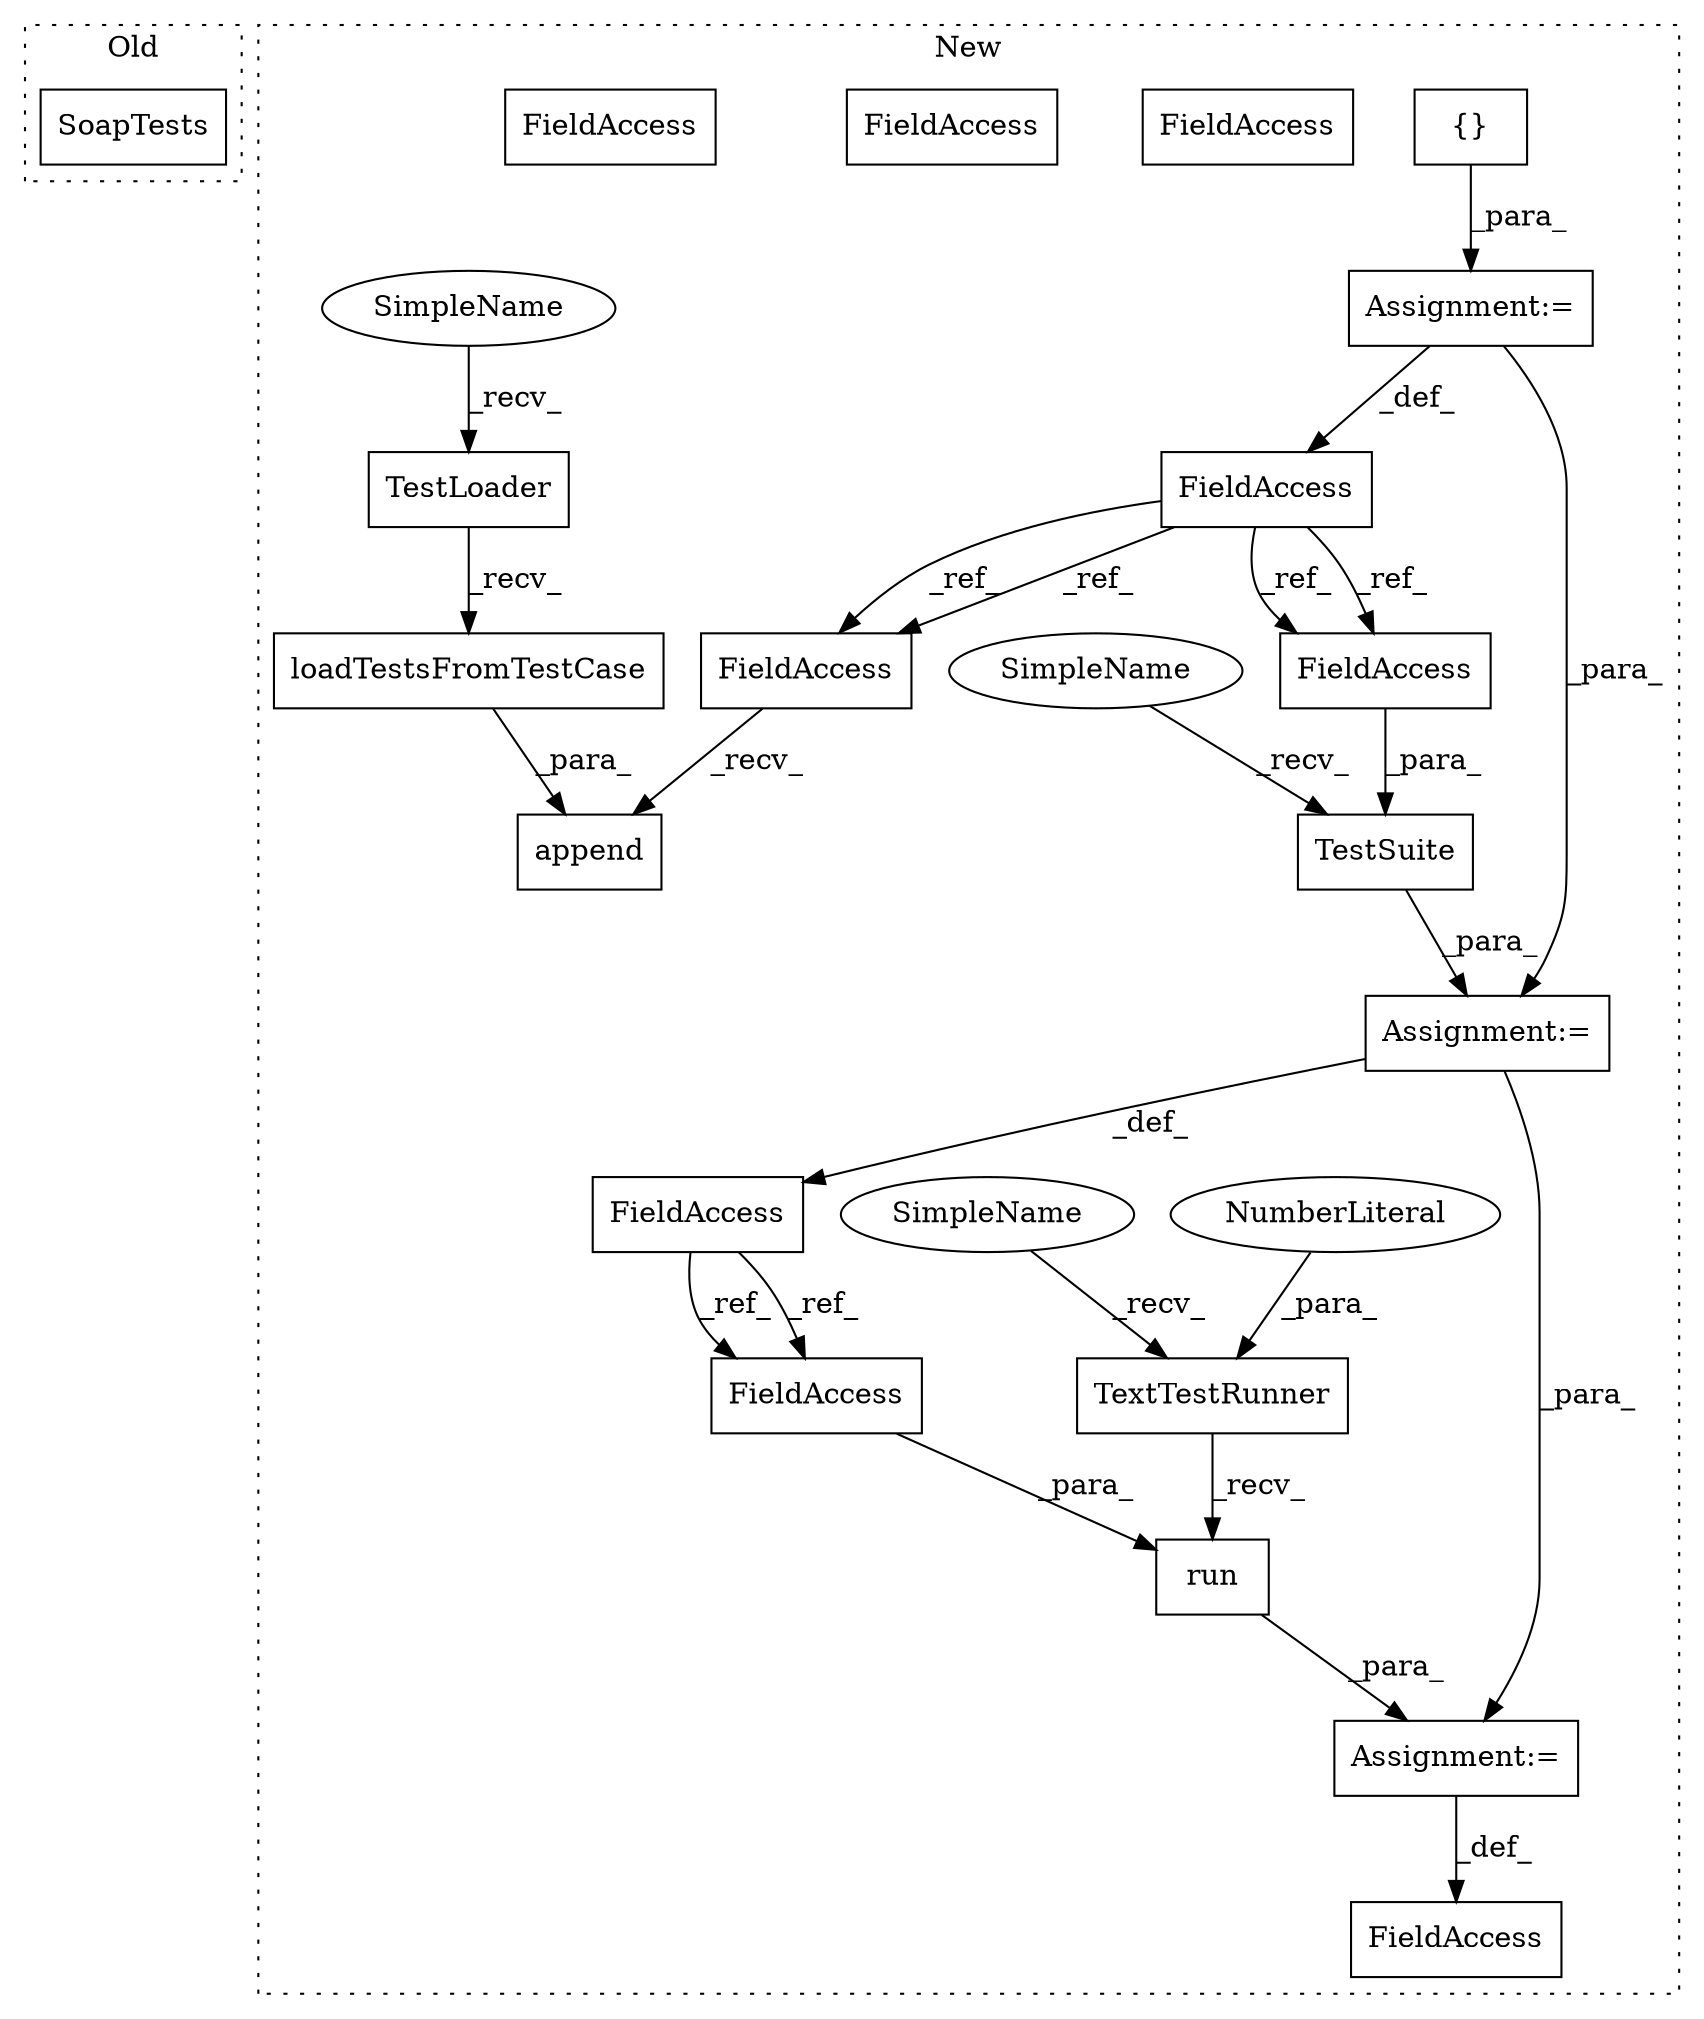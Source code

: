 digraph G {
subgraph cluster0 {
1 [label="SoapTests" a="32" s="51045" l="11" shape="box"];
label = "Old";
style="dotted";
}
subgraph cluster1 {
2 [label="TestSuite" a="32" s="51181,51197" l="10,1" shape="box"];
3 [label="TextTestRunner" a="32" s="51222,51238" l="15,1" shape="box"];
4 [label="NumberLiteral" a="34" s="51237" l="1" shape="ellipse"];
5 [label="{}" a="4" s="51076" l="2" shape="box"];
6 [label="FieldAccess" a="22" s="51163" l="8" shape="box"];
7 [label="FieldAccess" a="22" s="51244" l="8" shape="box"];
8 [label="FieldAccess" a="22" s="51206" l="6" shape="box"];
9 [label="FieldAccess" a="22" s="51045" l="6" shape="box"];
10 [label="FieldAccess" a="22" s="51191" l="6" shape="box"];
11 [label="FieldAccess" a="22" s="51086" l="6" shape="box"];
12 [label="TestLoader" a="32" s="51109" l="12" shape="box"];
13 [label="loadTestsFromTestCase" a="32" s="51122,51153" l="22,1" shape="box"];
14 [label="run" a="32" s="51240,51252" l="4,1" shape="box"];
15 [label="Assignment:=" a="7" s="51212" l="1" shape="box"];
16 [label="Assignment:=" a="7" s="51171" l="1" shape="box"];
17 [label="Assignment:=" a="7" s="51051" l="1" shape="box"];
18 [label="append" a="32" s="51093,51154" l="7,1" shape="box"];
19 [label="FieldAccess" a="22" s="51244" l="8" shape="box"];
20 [label="FieldAccess" a="22" s="51086" l="6" shape="box"];
21 [label="FieldAccess" a="22" s="51191" l="6" shape="box"];
22 [label="SimpleName" a="42" s="51213" l="8" shape="ellipse"];
23 [label="SimpleName" a="42" s="51172" l="8" shape="ellipse"];
24 [label="SimpleName" a="42" s="51100" l="8" shape="ellipse"];
label = "New";
style="dotted";
}
2 -> 16 [label="_para_"];
3 -> 14 [label="_recv_"];
4 -> 3 [label="_para_"];
5 -> 17 [label="_para_"];
6 -> 19 [label="_ref_"];
6 -> 19 [label="_ref_"];
9 -> 21 [label="_ref_"];
9 -> 20 [label="_ref_"];
9 -> 20 [label="_ref_"];
9 -> 21 [label="_ref_"];
12 -> 13 [label="_recv_"];
13 -> 18 [label="_para_"];
14 -> 15 [label="_para_"];
15 -> 8 [label="_def_"];
16 -> 6 [label="_def_"];
16 -> 15 [label="_para_"];
17 -> 16 [label="_para_"];
17 -> 9 [label="_def_"];
19 -> 14 [label="_para_"];
20 -> 18 [label="_recv_"];
21 -> 2 [label="_para_"];
22 -> 3 [label="_recv_"];
23 -> 2 [label="_recv_"];
24 -> 12 [label="_recv_"];
}